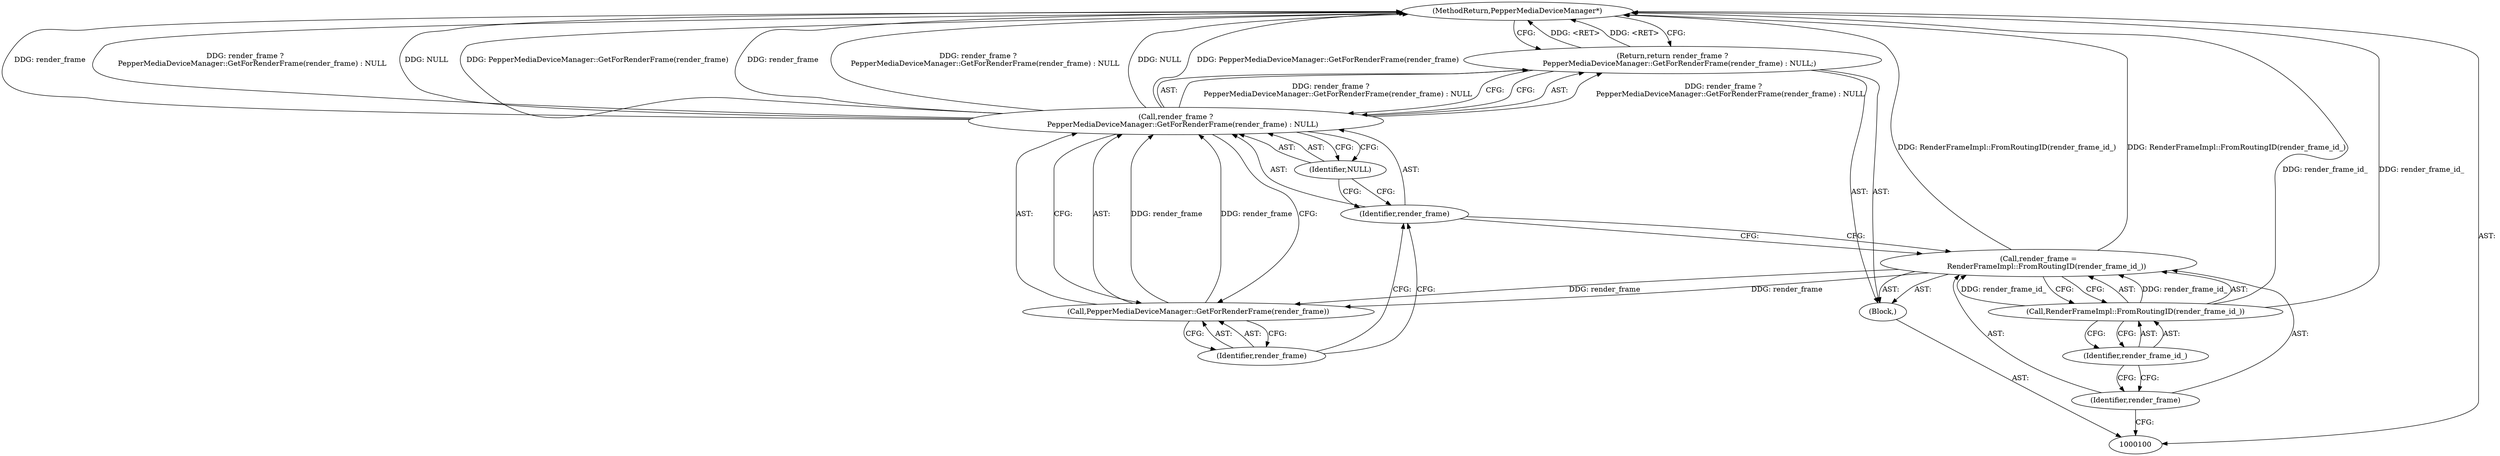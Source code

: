 digraph "1_Chrome_3a2cf7d1376ae33054b878232fb38b8fbed29e31_5" {
"1000112" [label="(MethodReturn,PepperMediaDeviceManager*)"];
"1000101" [label="(Block,)"];
"1000102" [label="(Call,render_frame =\n       RenderFrameImpl::FromRoutingID(render_frame_id_))"];
"1000103" [label="(Identifier,render_frame)"];
"1000105" [label="(Identifier,render_frame_id_)"];
"1000104" [label="(Call,RenderFrameImpl::FromRoutingID(render_frame_id_))"];
"1000107" [label="(Call,render_frame ?\n      PepperMediaDeviceManager::GetForRenderFrame(render_frame) : NULL)"];
"1000108" [label="(Identifier,render_frame)"];
"1000106" [label="(Return,return render_frame ?\n      PepperMediaDeviceManager::GetForRenderFrame(render_frame) : NULL;)"];
"1000110" [label="(Identifier,render_frame)"];
"1000109" [label="(Call,PepperMediaDeviceManager::GetForRenderFrame(render_frame))"];
"1000111" [label="(Identifier,NULL)"];
"1000112" -> "1000100"  [label="AST: "];
"1000112" -> "1000106"  [label="CFG: "];
"1000107" -> "1000112"  [label="DDG: render_frame"];
"1000107" -> "1000112"  [label="DDG: render_frame ?\n      PepperMediaDeviceManager::GetForRenderFrame(render_frame) : NULL"];
"1000107" -> "1000112"  [label="DDG: NULL"];
"1000107" -> "1000112"  [label="DDG: PepperMediaDeviceManager::GetForRenderFrame(render_frame)"];
"1000102" -> "1000112"  [label="DDG: RenderFrameImpl::FromRoutingID(render_frame_id_)"];
"1000104" -> "1000112"  [label="DDG: render_frame_id_"];
"1000106" -> "1000112"  [label="DDG: <RET>"];
"1000101" -> "1000100"  [label="AST: "];
"1000102" -> "1000101"  [label="AST: "];
"1000106" -> "1000101"  [label="AST: "];
"1000102" -> "1000101"  [label="AST: "];
"1000102" -> "1000104"  [label="CFG: "];
"1000103" -> "1000102"  [label="AST: "];
"1000104" -> "1000102"  [label="AST: "];
"1000108" -> "1000102"  [label="CFG: "];
"1000102" -> "1000112"  [label="DDG: RenderFrameImpl::FromRoutingID(render_frame_id_)"];
"1000104" -> "1000102"  [label="DDG: render_frame_id_"];
"1000102" -> "1000109"  [label="DDG: render_frame"];
"1000103" -> "1000102"  [label="AST: "];
"1000103" -> "1000100"  [label="CFG: "];
"1000105" -> "1000103"  [label="CFG: "];
"1000105" -> "1000104"  [label="AST: "];
"1000105" -> "1000103"  [label="CFG: "];
"1000104" -> "1000105"  [label="CFG: "];
"1000104" -> "1000102"  [label="AST: "];
"1000104" -> "1000105"  [label="CFG: "];
"1000105" -> "1000104"  [label="AST: "];
"1000102" -> "1000104"  [label="CFG: "];
"1000104" -> "1000112"  [label="DDG: render_frame_id_"];
"1000104" -> "1000102"  [label="DDG: render_frame_id_"];
"1000107" -> "1000106"  [label="AST: "];
"1000107" -> "1000109"  [label="CFG: "];
"1000107" -> "1000111"  [label="CFG: "];
"1000108" -> "1000107"  [label="AST: "];
"1000109" -> "1000107"  [label="AST: "];
"1000111" -> "1000107"  [label="AST: "];
"1000106" -> "1000107"  [label="CFG: "];
"1000107" -> "1000112"  [label="DDG: render_frame"];
"1000107" -> "1000112"  [label="DDG: render_frame ?\n      PepperMediaDeviceManager::GetForRenderFrame(render_frame) : NULL"];
"1000107" -> "1000112"  [label="DDG: NULL"];
"1000107" -> "1000112"  [label="DDG: PepperMediaDeviceManager::GetForRenderFrame(render_frame)"];
"1000107" -> "1000106"  [label="DDG: render_frame ?\n      PepperMediaDeviceManager::GetForRenderFrame(render_frame) : NULL"];
"1000109" -> "1000107"  [label="DDG: render_frame"];
"1000108" -> "1000107"  [label="AST: "];
"1000108" -> "1000102"  [label="CFG: "];
"1000110" -> "1000108"  [label="CFG: "];
"1000111" -> "1000108"  [label="CFG: "];
"1000106" -> "1000101"  [label="AST: "];
"1000106" -> "1000107"  [label="CFG: "];
"1000107" -> "1000106"  [label="AST: "];
"1000112" -> "1000106"  [label="CFG: "];
"1000106" -> "1000112"  [label="DDG: <RET>"];
"1000107" -> "1000106"  [label="DDG: render_frame ?\n      PepperMediaDeviceManager::GetForRenderFrame(render_frame) : NULL"];
"1000110" -> "1000109"  [label="AST: "];
"1000110" -> "1000108"  [label="CFG: "];
"1000109" -> "1000110"  [label="CFG: "];
"1000109" -> "1000107"  [label="AST: "];
"1000109" -> "1000110"  [label="CFG: "];
"1000110" -> "1000109"  [label="AST: "];
"1000107" -> "1000109"  [label="CFG: "];
"1000109" -> "1000107"  [label="DDG: render_frame"];
"1000102" -> "1000109"  [label="DDG: render_frame"];
"1000111" -> "1000107"  [label="AST: "];
"1000111" -> "1000108"  [label="CFG: "];
"1000107" -> "1000111"  [label="CFG: "];
}
